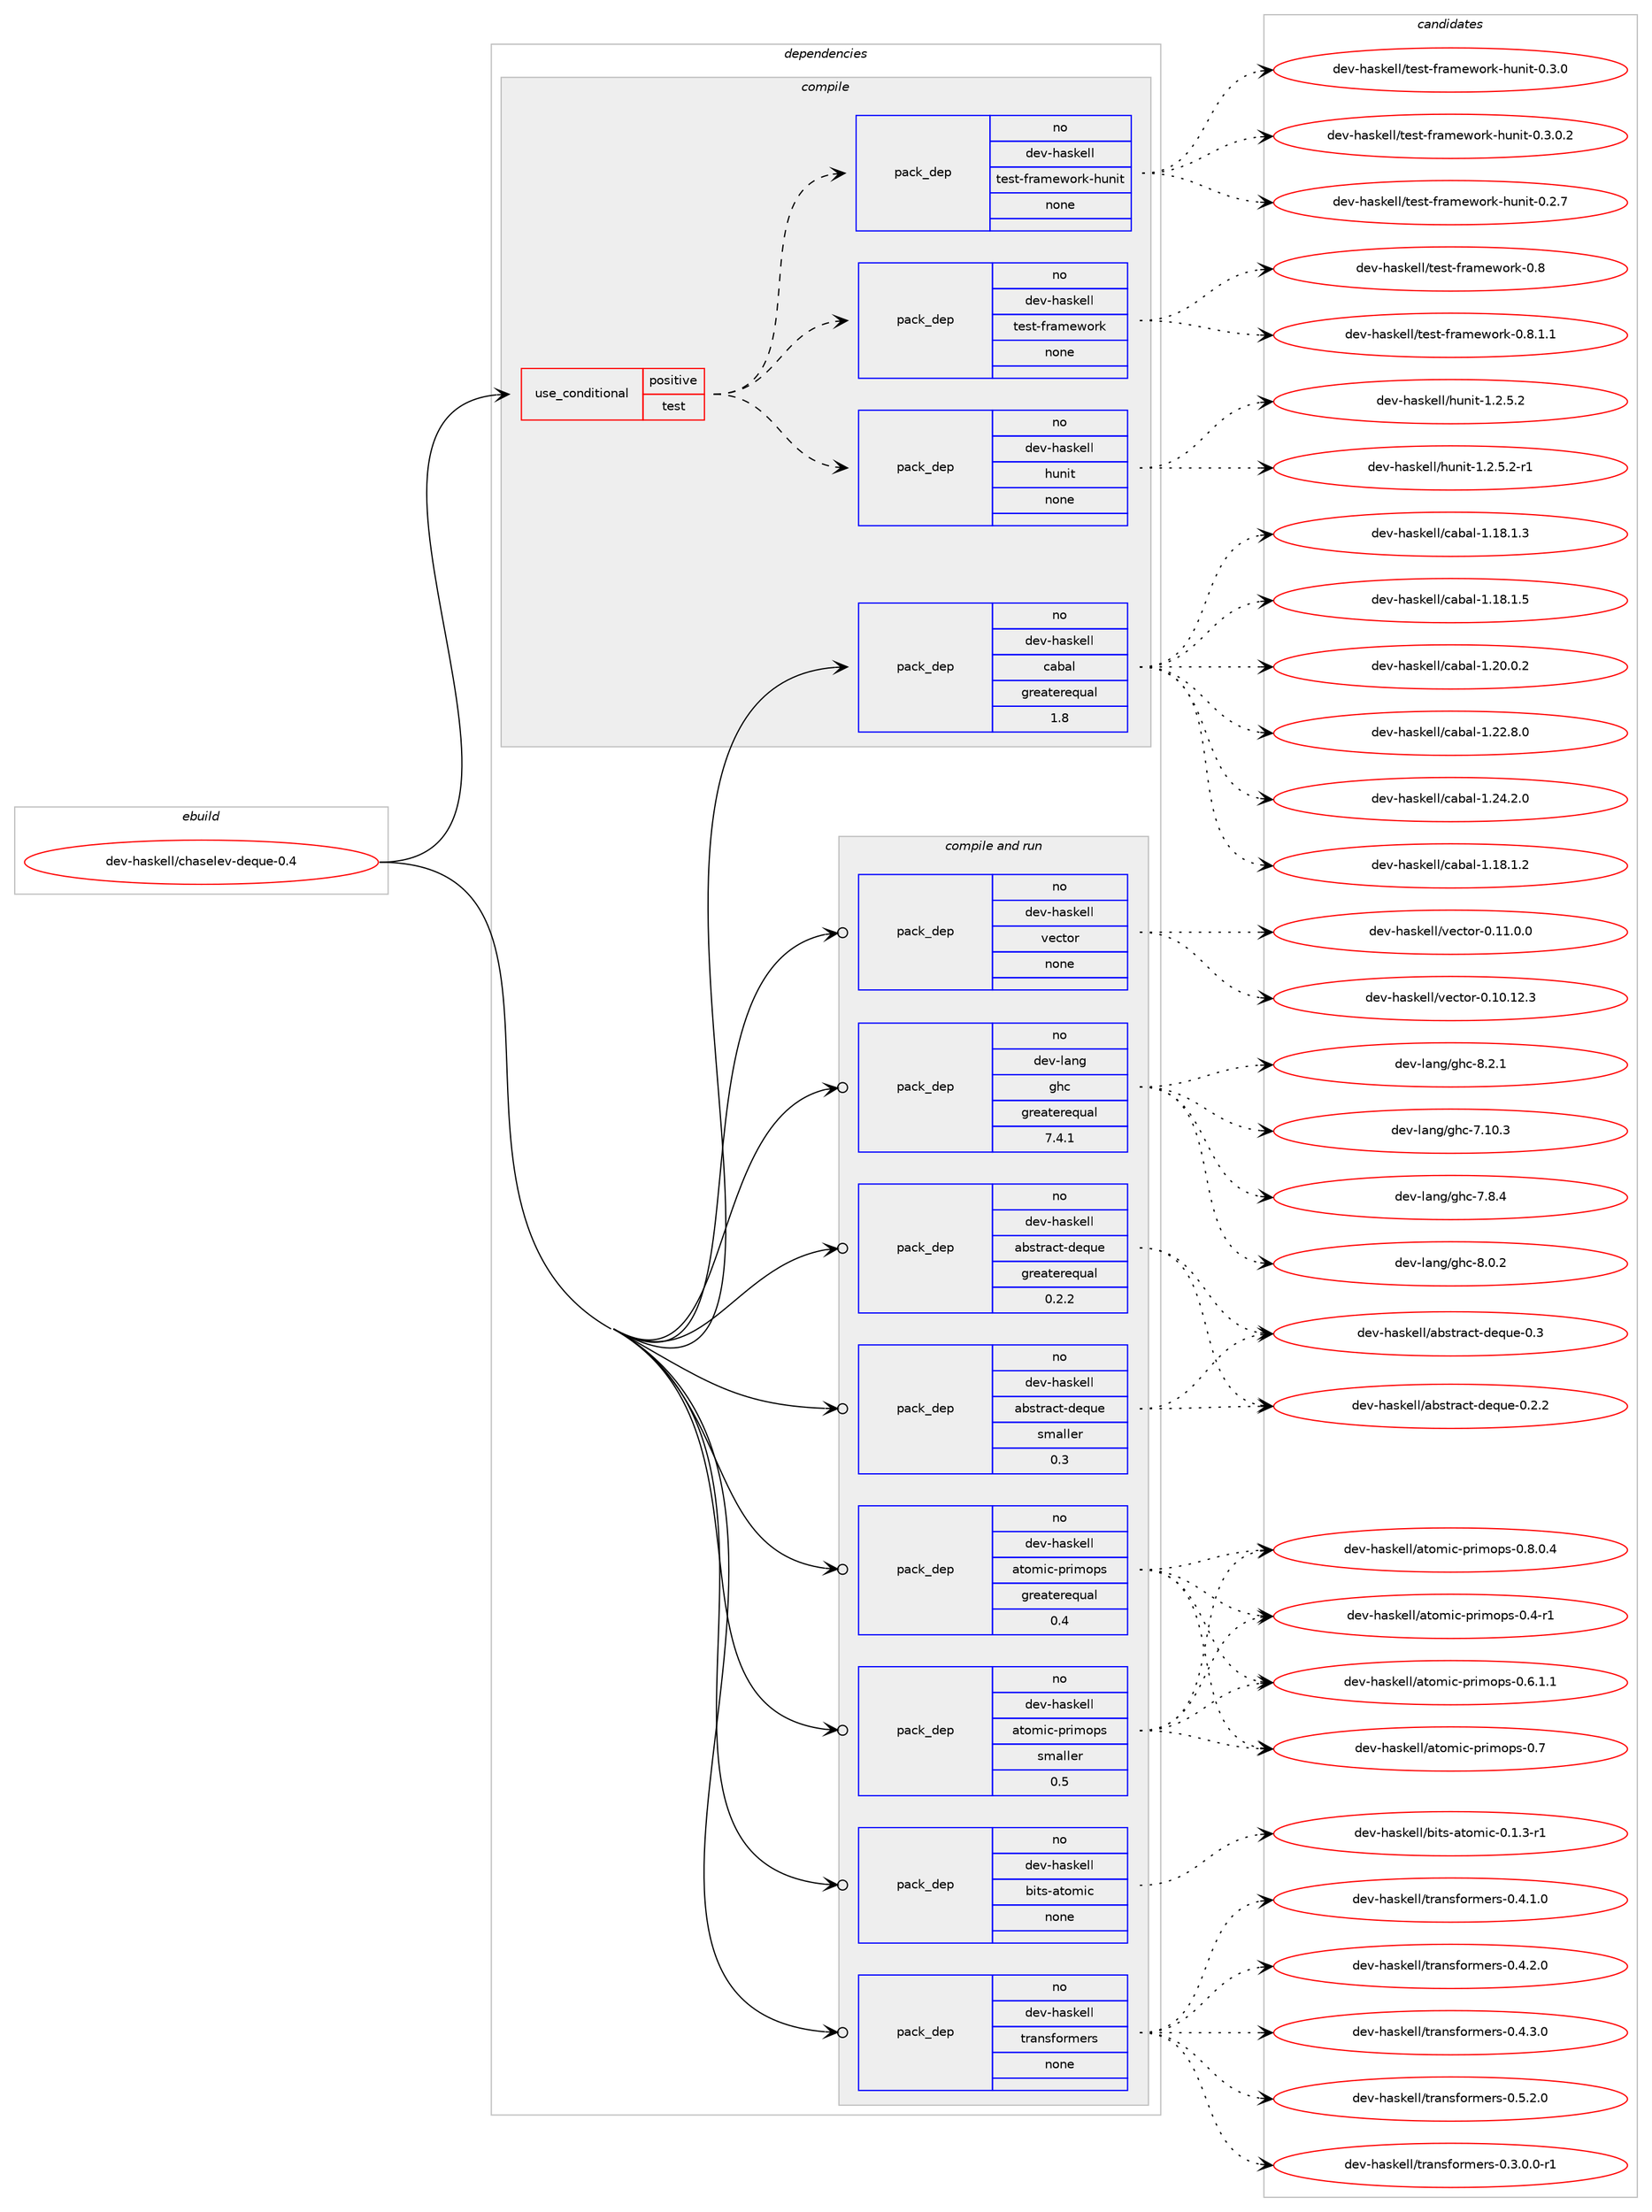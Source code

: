 digraph prolog {

# *************
# Graph options
# *************

newrank=true;
concentrate=true;
compound=true;
graph [rankdir=LR,fontname=Helvetica,fontsize=10,ranksep=1.5];#, ranksep=2.5, nodesep=0.2];
edge  [arrowhead=vee];
node  [fontname=Helvetica,fontsize=10];

# **********
# The ebuild
# **********

subgraph cluster_leftcol {
color=gray;
rank=same;
label=<<i>ebuild</i>>;
id [label="dev-haskell/chaselev-deque-0.4", color=red, width=4, href="../dev-haskell/chaselev-deque-0.4.svg"];
}

# ****************
# The dependencies
# ****************

subgraph cluster_midcol {
color=gray;
label=<<i>dependencies</i>>;
subgraph cluster_compile {
fillcolor="#eeeeee";
style=filled;
label=<<i>compile</i>>;
subgraph cond18256 {
dependency76584 [label=<<TABLE BORDER="0" CELLBORDER="1" CELLSPACING="0" CELLPADDING="4"><TR><TD ROWSPAN="3" CELLPADDING="10">use_conditional</TD></TR><TR><TD>positive</TD></TR><TR><TD>test</TD></TR></TABLE>>, shape=none, color=red];
subgraph pack56539 {
dependency76585 [label=<<TABLE BORDER="0" CELLBORDER="1" CELLSPACING="0" CELLPADDING="4" WIDTH="220"><TR><TD ROWSPAN="6" CELLPADDING="30">pack_dep</TD></TR><TR><TD WIDTH="110">no</TD></TR><TR><TD>dev-haskell</TD></TR><TR><TD>hunit</TD></TR><TR><TD>none</TD></TR><TR><TD></TD></TR></TABLE>>, shape=none, color=blue];
}
dependency76584:e -> dependency76585:w [weight=20,style="dashed",arrowhead="vee"];
subgraph pack56540 {
dependency76586 [label=<<TABLE BORDER="0" CELLBORDER="1" CELLSPACING="0" CELLPADDING="4" WIDTH="220"><TR><TD ROWSPAN="6" CELLPADDING="30">pack_dep</TD></TR><TR><TD WIDTH="110">no</TD></TR><TR><TD>dev-haskell</TD></TR><TR><TD>test-framework</TD></TR><TR><TD>none</TD></TR><TR><TD></TD></TR></TABLE>>, shape=none, color=blue];
}
dependency76584:e -> dependency76586:w [weight=20,style="dashed",arrowhead="vee"];
subgraph pack56541 {
dependency76587 [label=<<TABLE BORDER="0" CELLBORDER="1" CELLSPACING="0" CELLPADDING="4" WIDTH="220"><TR><TD ROWSPAN="6" CELLPADDING="30">pack_dep</TD></TR><TR><TD WIDTH="110">no</TD></TR><TR><TD>dev-haskell</TD></TR><TR><TD>test-framework-hunit</TD></TR><TR><TD>none</TD></TR><TR><TD></TD></TR></TABLE>>, shape=none, color=blue];
}
dependency76584:e -> dependency76587:w [weight=20,style="dashed",arrowhead="vee"];
}
id:e -> dependency76584:w [weight=20,style="solid",arrowhead="vee"];
subgraph pack56542 {
dependency76588 [label=<<TABLE BORDER="0" CELLBORDER="1" CELLSPACING="0" CELLPADDING="4" WIDTH="220"><TR><TD ROWSPAN="6" CELLPADDING="30">pack_dep</TD></TR><TR><TD WIDTH="110">no</TD></TR><TR><TD>dev-haskell</TD></TR><TR><TD>cabal</TD></TR><TR><TD>greaterequal</TD></TR><TR><TD>1.8</TD></TR></TABLE>>, shape=none, color=blue];
}
id:e -> dependency76588:w [weight=20,style="solid",arrowhead="vee"];
}
subgraph cluster_compileandrun {
fillcolor="#eeeeee";
style=filled;
label=<<i>compile and run</i>>;
subgraph pack56543 {
dependency76589 [label=<<TABLE BORDER="0" CELLBORDER="1" CELLSPACING="0" CELLPADDING="4" WIDTH="220"><TR><TD ROWSPAN="6" CELLPADDING="30">pack_dep</TD></TR><TR><TD WIDTH="110">no</TD></TR><TR><TD>dev-haskell</TD></TR><TR><TD>abstract-deque</TD></TR><TR><TD>greaterequal</TD></TR><TR><TD>0.2.2</TD></TR></TABLE>>, shape=none, color=blue];
}
id:e -> dependency76589:w [weight=20,style="solid",arrowhead="odotvee"];
subgraph pack56544 {
dependency76590 [label=<<TABLE BORDER="0" CELLBORDER="1" CELLSPACING="0" CELLPADDING="4" WIDTH="220"><TR><TD ROWSPAN="6" CELLPADDING="30">pack_dep</TD></TR><TR><TD WIDTH="110">no</TD></TR><TR><TD>dev-haskell</TD></TR><TR><TD>abstract-deque</TD></TR><TR><TD>smaller</TD></TR><TR><TD>0.3</TD></TR></TABLE>>, shape=none, color=blue];
}
id:e -> dependency76590:w [weight=20,style="solid",arrowhead="odotvee"];
subgraph pack56545 {
dependency76591 [label=<<TABLE BORDER="0" CELLBORDER="1" CELLSPACING="0" CELLPADDING="4" WIDTH="220"><TR><TD ROWSPAN="6" CELLPADDING="30">pack_dep</TD></TR><TR><TD WIDTH="110">no</TD></TR><TR><TD>dev-haskell</TD></TR><TR><TD>atomic-primops</TD></TR><TR><TD>greaterequal</TD></TR><TR><TD>0.4</TD></TR></TABLE>>, shape=none, color=blue];
}
id:e -> dependency76591:w [weight=20,style="solid",arrowhead="odotvee"];
subgraph pack56546 {
dependency76592 [label=<<TABLE BORDER="0" CELLBORDER="1" CELLSPACING="0" CELLPADDING="4" WIDTH="220"><TR><TD ROWSPAN="6" CELLPADDING="30">pack_dep</TD></TR><TR><TD WIDTH="110">no</TD></TR><TR><TD>dev-haskell</TD></TR><TR><TD>atomic-primops</TD></TR><TR><TD>smaller</TD></TR><TR><TD>0.5</TD></TR></TABLE>>, shape=none, color=blue];
}
id:e -> dependency76592:w [weight=20,style="solid",arrowhead="odotvee"];
subgraph pack56547 {
dependency76593 [label=<<TABLE BORDER="0" CELLBORDER="1" CELLSPACING="0" CELLPADDING="4" WIDTH="220"><TR><TD ROWSPAN="6" CELLPADDING="30">pack_dep</TD></TR><TR><TD WIDTH="110">no</TD></TR><TR><TD>dev-haskell</TD></TR><TR><TD>bits-atomic</TD></TR><TR><TD>none</TD></TR><TR><TD></TD></TR></TABLE>>, shape=none, color=blue];
}
id:e -> dependency76593:w [weight=20,style="solid",arrowhead="odotvee"];
subgraph pack56548 {
dependency76594 [label=<<TABLE BORDER="0" CELLBORDER="1" CELLSPACING="0" CELLPADDING="4" WIDTH="220"><TR><TD ROWSPAN="6" CELLPADDING="30">pack_dep</TD></TR><TR><TD WIDTH="110">no</TD></TR><TR><TD>dev-haskell</TD></TR><TR><TD>transformers</TD></TR><TR><TD>none</TD></TR><TR><TD></TD></TR></TABLE>>, shape=none, color=blue];
}
id:e -> dependency76594:w [weight=20,style="solid",arrowhead="odotvee"];
subgraph pack56549 {
dependency76595 [label=<<TABLE BORDER="0" CELLBORDER="1" CELLSPACING="0" CELLPADDING="4" WIDTH="220"><TR><TD ROWSPAN="6" CELLPADDING="30">pack_dep</TD></TR><TR><TD WIDTH="110">no</TD></TR><TR><TD>dev-haskell</TD></TR><TR><TD>vector</TD></TR><TR><TD>none</TD></TR><TR><TD></TD></TR></TABLE>>, shape=none, color=blue];
}
id:e -> dependency76595:w [weight=20,style="solid",arrowhead="odotvee"];
subgraph pack56550 {
dependency76596 [label=<<TABLE BORDER="0" CELLBORDER="1" CELLSPACING="0" CELLPADDING="4" WIDTH="220"><TR><TD ROWSPAN="6" CELLPADDING="30">pack_dep</TD></TR><TR><TD WIDTH="110">no</TD></TR><TR><TD>dev-lang</TD></TR><TR><TD>ghc</TD></TR><TR><TD>greaterequal</TD></TR><TR><TD>7.4.1</TD></TR></TABLE>>, shape=none, color=blue];
}
id:e -> dependency76596:w [weight=20,style="solid",arrowhead="odotvee"];
}
subgraph cluster_run {
fillcolor="#eeeeee";
style=filled;
label=<<i>run</i>>;
}
}

# **************
# The candidates
# **************

subgraph cluster_choices {
rank=same;
color=gray;
label=<<i>candidates</i>>;

subgraph choice56539 {
color=black;
nodesep=1;
choice1001011184510497115107101108108471041171101051164549465046534650 [label="dev-haskell/hunit-1.2.5.2", color=red, width=4,href="../dev-haskell/hunit-1.2.5.2.svg"];
choice10010111845104971151071011081084710411711010511645494650465346504511449 [label="dev-haskell/hunit-1.2.5.2-r1", color=red, width=4,href="../dev-haskell/hunit-1.2.5.2-r1.svg"];
dependency76585:e -> choice1001011184510497115107101108108471041171101051164549465046534650:w [style=dotted,weight="100"];
dependency76585:e -> choice10010111845104971151071011081084710411711010511645494650465346504511449:w [style=dotted,weight="100"];
}
subgraph choice56540 {
color=black;
nodesep=1;
choice100101118451049711510710110810847116101115116451021149710910111911111410745484656 [label="dev-haskell/test-framework-0.8", color=red, width=4,href="../dev-haskell/test-framework-0.8.svg"];
choice10010111845104971151071011081084711610111511645102114971091011191111141074548465646494649 [label="dev-haskell/test-framework-0.8.1.1", color=red, width=4,href="../dev-haskell/test-framework-0.8.1.1.svg"];
dependency76586:e -> choice100101118451049711510710110810847116101115116451021149710910111911111410745484656:w [style=dotted,weight="100"];
dependency76586:e -> choice10010111845104971151071011081084711610111511645102114971091011191111141074548465646494649:w [style=dotted,weight="100"];
}
subgraph choice56541 {
color=black;
nodesep=1;
choice100101118451049711510710110810847116101115116451021149710910111911111410745104117110105116454846504655 [label="dev-haskell/test-framework-hunit-0.2.7", color=red, width=4,href="../dev-haskell/test-framework-hunit-0.2.7.svg"];
choice100101118451049711510710110810847116101115116451021149710910111911111410745104117110105116454846514648 [label="dev-haskell/test-framework-hunit-0.3.0", color=red, width=4,href="../dev-haskell/test-framework-hunit-0.3.0.svg"];
choice1001011184510497115107101108108471161011151164510211497109101119111114107451041171101051164548465146484650 [label="dev-haskell/test-framework-hunit-0.3.0.2", color=red, width=4,href="../dev-haskell/test-framework-hunit-0.3.0.2.svg"];
dependency76587:e -> choice100101118451049711510710110810847116101115116451021149710910111911111410745104117110105116454846504655:w [style=dotted,weight="100"];
dependency76587:e -> choice100101118451049711510710110810847116101115116451021149710910111911111410745104117110105116454846514648:w [style=dotted,weight="100"];
dependency76587:e -> choice1001011184510497115107101108108471161011151164510211497109101119111114107451041171101051164548465146484650:w [style=dotted,weight="100"];
}
subgraph choice56542 {
color=black;
nodesep=1;
choice10010111845104971151071011081084799979897108454946495646494650 [label="dev-haskell/cabal-1.18.1.2", color=red, width=4,href="../dev-haskell/cabal-1.18.1.2.svg"];
choice10010111845104971151071011081084799979897108454946495646494651 [label="dev-haskell/cabal-1.18.1.3", color=red, width=4,href="../dev-haskell/cabal-1.18.1.3.svg"];
choice10010111845104971151071011081084799979897108454946495646494653 [label="dev-haskell/cabal-1.18.1.5", color=red, width=4,href="../dev-haskell/cabal-1.18.1.5.svg"];
choice10010111845104971151071011081084799979897108454946504846484650 [label="dev-haskell/cabal-1.20.0.2", color=red, width=4,href="../dev-haskell/cabal-1.20.0.2.svg"];
choice10010111845104971151071011081084799979897108454946505046564648 [label="dev-haskell/cabal-1.22.8.0", color=red, width=4,href="../dev-haskell/cabal-1.22.8.0.svg"];
choice10010111845104971151071011081084799979897108454946505246504648 [label="dev-haskell/cabal-1.24.2.0", color=red, width=4,href="../dev-haskell/cabal-1.24.2.0.svg"];
dependency76588:e -> choice10010111845104971151071011081084799979897108454946495646494650:w [style=dotted,weight="100"];
dependency76588:e -> choice10010111845104971151071011081084799979897108454946495646494651:w [style=dotted,weight="100"];
dependency76588:e -> choice10010111845104971151071011081084799979897108454946495646494653:w [style=dotted,weight="100"];
dependency76588:e -> choice10010111845104971151071011081084799979897108454946504846484650:w [style=dotted,weight="100"];
dependency76588:e -> choice10010111845104971151071011081084799979897108454946505046564648:w [style=dotted,weight="100"];
dependency76588:e -> choice10010111845104971151071011081084799979897108454946505246504648:w [style=dotted,weight="100"];
}
subgraph choice56543 {
color=black;
nodesep=1;
choice1001011184510497115107101108108479798115116114979911645100101113117101454846504650 [label="dev-haskell/abstract-deque-0.2.2", color=red, width=4,href="../dev-haskell/abstract-deque-0.2.2.svg"];
choice100101118451049711510710110810847979811511611497991164510010111311710145484651 [label="dev-haskell/abstract-deque-0.3", color=red, width=4,href="../dev-haskell/abstract-deque-0.3.svg"];
dependency76589:e -> choice1001011184510497115107101108108479798115116114979911645100101113117101454846504650:w [style=dotted,weight="100"];
dependency76589:e -> choice100101118451049711510710110810847979811511611497991164510010111311710145484651:w [style=dotted,weight="100"];
}
subgraph choice56544 {
color=black;
nodesep=1;
choice1001011184510497115107101108108479798115116114979911645100101113117101454846504650 [label="dev-haskell/abstract-deque-0.2.2", color=red, width=4,href="../dev-haskell/abstract-deque-0.2.2.svg"];
choice100101118451049711510710110810847979811511611497991164510010111311710145484651 [label="dev-haskell/abstract-deque-0.3", color=red, width=4,href="../dev-haskell/abstract-deque-0.3.svg"];
dependency76590:e -> choice1001011184510497115107101108108479798115116114979911645100101113117101454846504650:w [style=dotted,weight="100"];
dependency76590:e -> choice100101118451049711510710110810847979811511611497991164510010111311710145484651:w [style=dotted,weight="100"];
}
subgraph choice56545 {
color=black;
nodesep=1;
choice100101118451049711510710110810847971161111091059945112114105109111112115454846524511449 [label="dev-haskell/atomic-primops-0.4-r1", color=red, width=4,href="../dev-haskell/atomic-primops-0.4-r1.svg"];
choice1001011184510497115107101108108479711611110910599451121141051091111121154548465446494649 [label="dev-haskell/atomic-primops-0.6.1.1", color=red, width=4,href="../dev-haskell/atomic-primops-0.6.1.1.svg"];
choice10010111845104971151071011081084797116111109105994511211410510911111211545484655 [label="dev-haskell/atomic-primops-0.7", color=red, width=4,href="../dev-haskell/atomic-primops-0.7.svg"];
choice1001011184510497115107101108108479711611110910599451121141051091111121154548465646484652 [label="dev-haskell/atomic-primops-0.8.0.4", color=red, width=4,href="../dev-haskell/atomic-primops-0.8.0.4.svg"];
dependency76591:e -> choice100101118451049711510710110810847971161111091059945112114105109111112115454846524511449:w [style=dotted,weight="100"];
dependency76591:e -> choice1001011184510497115107101108108479711611110910599451121141051091111121154548465446494649:w [style=dotted,weight="100"];
dependency76591:e -> choice10010111845104971151071011081084797116111109105994511211410510911111211545484655:w [style=dotted,weight="100"];
dependency76591:e -> choice1001011184510497115107101108108479711611110910599451121141051091111121154548465646484652:w [style=dotted,weight="100"];
}
subgraph choice56546 {
color=black;
nodesep=1;
choice100101118451049711510710110810847971161111091059945112114105109111112115454846524511449 [label="dev-haskell/atomic-primops-0.4-r1", color=red, width=4,href="../dev-haskell/atomic-primops-0.4-r1.svg"];
choice1001011184510497115107101108108479711611110910599451121141051091111121154548465446494649 [label="dev-haskell/atomic-primops-0.6.1.1", color=red, width=4,href="../dev-haskell/atomic-primops-0.6.1.1.svg"];
choice10010111845104971151071011081084797116111109105994511211410510911111211545484655 [label="dev-haskell/atomic-primops-0.7", color=red, width=4,href="../dev-haskell/atomic-primops-0.7.svg"];
choice1001011184510497115107101108108479711611110910599451121141051091111121154548465646484652 [label="dev-haskell/atomic-primops-0.8.0.4", color=red, width=4,href="../dev-haskell/atomic-primops-0.8.0.4.svg"];
dependency76592:e -> choice100101118451049711510710110810847971161111091059945112114105109111112115454846524511449:w [style=dotted,weight="100"];
dependency76592:e -> choice1001011184510497115107101108108479711611110910599451121141051091111121154548465446494649:w [style=dotted,weight="100"];
dependency76592:e -> choice10010111845104971151071011081084797116111109105994511211410510911111211545484655:w [style=dotted,weight="100"];
dependency76592:e -> choice1001011184510497115107101108108479711611110910599451121141051091111121154548465646484652:w [style=dotted,weight="100"];
}
subgraph choice56547 {
color=black;
nodesep=1;
choice100101118451049711510710110810847981051161154597116111109105994548464946514511449 [label="dev-haskell/bits-atomic-0.1.3-r1", color=red, width=4,href="../dev-haskell/bits-atomic-0.1.3-r1.svg"];
dependency76593:e -> choice100101118451049711510710110810847981051161154597116111109105994548464946514511449:w [style=dotted,weight="100"];
}
subgraph choice56548 {
color=black;
nodesep=1;
choice1001011184510497115107101108108471161149711011510211111410910111411545484651464846484511449 [label="dev-haskell/transformers-0.3.0.0-r1", color=red, width=4,href="../dev-haskell/transformers-0.3.0.0-r1.svg"];
choice100101118451049711510710110810847116114971101151021111141091011141154548465246494648 [label="dev-haskell/transformers-0.4.1.0", color=red, width=4,href="../dev-haskell/transformers-0.4.1.0.svg"];
choice100101118451049711510710110810847116114971101151021111141091011141154548465246504648 [label="dev-haskell/transformers-0.4.2.0", color=red, width=4,href="../dev-haskell/transformers-0.4.2.0.svg"];
choice100101118451049711510710110810847116114971101151021111141091011141154548465246514648 [label="dev-haskell/transformers-0.4.3.0", color=red, width=4,href="../dev-haskell/transformers-0.4.3.0.svg"];
choice100101118451049711510710110810847116114971101151021111141091011141154548465346504648 [label="dev-haskell/transformers-0.5.2.0", color=red, width=4,href="../dev-haskell/transformers-0.5.2.0.svg"];
dependency76594:e -> choice1001011184510497115107101108108471161149711011510211111410910111411545484651464846484511449:w [style=dotted,weight="100"];
dependency76594:e -> choice100101118451049711510710110810847116114971101151021111141091011141154548465246494648:w [style=dotted,weight="100"];
dependency76594:e -> choice100101118451049711510710110810847116114971101151021111141091011141154548465246504648:w [style=dotted,weight="100"];
dependency76594:e -> choice100101118451049711510710110810847116114971101151021111141091011141154548465246514648:w [style=dotted,weight="100"];
dependency76594:e -> choice100101118451049711510710110810847116114971101151021111141091011141154548465346504648:w [style=dotted,weight="100"];
}
subgraph choice56549 {
color=black;
nodesep=1;
choice1001011184510497115107101108108471181019911611111445484649484649504651 [label="dev-haskell/vector-0.10.12.3", color=red, width=4,href="../dev-haskell/vector-0.10.12.3.svg"];
choice10010111845104971151071011081084711810199116111114454846494946484648 [label="dev-haskell/vector-0.11.0.0", color=red, width=4,href="../dev-haskell/vector-0.11.0.0.svg"];
dependency76595:e -> choice1001011184510497115107101108108471181019911611111445484649484649504651:w [style=dotted,weight="100"];
dependency76595:e -> choice10010111845104971151071011081084711810199116111114454846494946484648:w [style=dotted,weight="100"];
}
subgraph choice56550 {
color=black;
nodesep=1;
choice1001011184510897110103471031049945554649484651 [label="dev-lang/ghc-7.10.3", color=red, width=4,href="../dev-lang/ghc-7.10.3.svg"];
choice10010111845108971101034710310499455546564652 [label="dev-lang/ghc-7.8.4", color=red, width=4,href="../dev-lang/ghc-7.8.4.svg"];
choice10010111845108971101034710310499455646484650 [label="dev-lang/ghc-8.0.2", color=red, width=4,href="../dev-lang/ghc-8.0.2.svg"];
choice10010111845108971101034710310499455646504649 [label="dev-lang/ghc-8.2.1", color=red, width=4,href="../dev-lang/ghc-8.2.1.svg"];
dependency76596:e -> choice1001011184510897110103471031049945554649484651:w [style=dotted,weight="100"];
dependency76596:e -> choice10010111845108971101034710310499455546564652:w [style=dotted,weight="100"];
dependency76596:e -> choice10010111845108971101034710310499455646484650:w [style=dotted,weight="100"];
dependency76596:e -> choice10010111845108971101034710310499455646504649:w [style=dotted,weight="100"];
}
}

}
